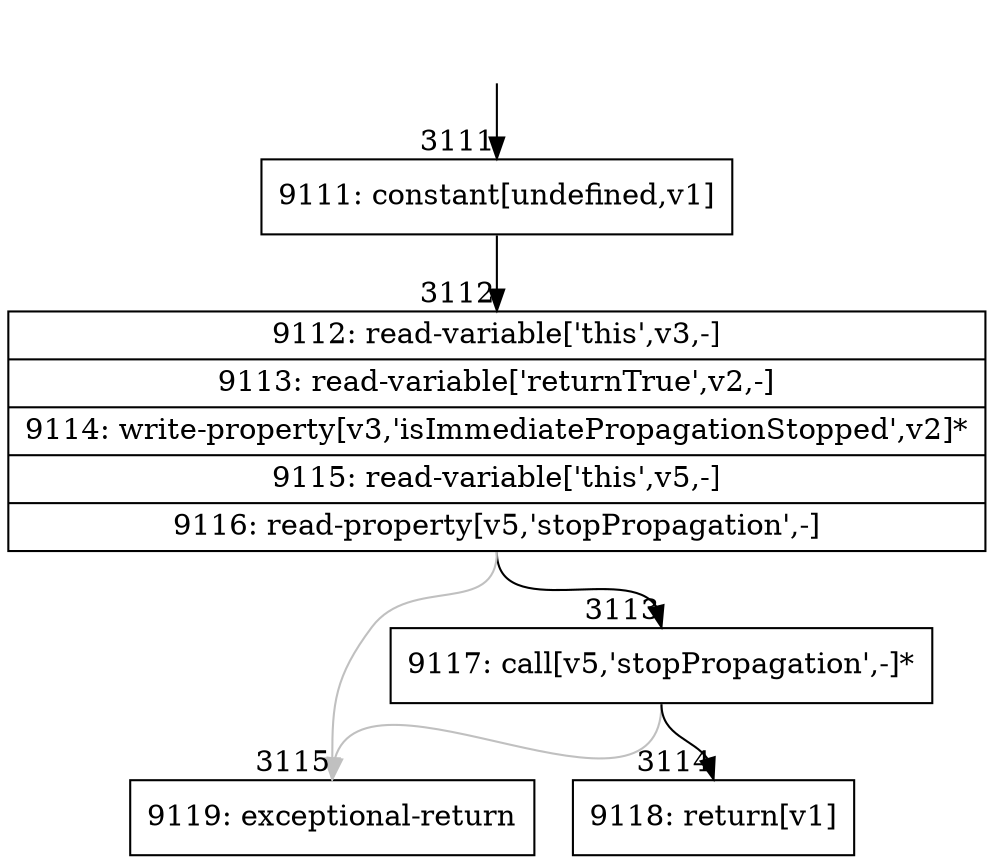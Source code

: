digraph {
rankdir="TD"
BB_entry190[shape=none,label=""];
BB_entry190 -> BB3111 [tailport=s, headport=n, headlabel="    3111"]
BB3111 [shape=record label="{9111: constant[undefined,v1]}" ] 
BB3111 -> BB3112 [tailport=s, headport=n, headlabel="      3112"]
BB3112 [shape=record label="{9112: read-variable['this',v3,-]|9113: read-variable['returnTrue',v2,-]|9114: write-property[v3,'isImmediatePropagationStopped',v2]*|9115: read-variable['this',v5,-]|9116: read-property[v5,'stopPropagation',-]}" ] 
BB3112 -> BB3113 [tailport=s, headport=n, headlabel="      3113"]
BB3112 -> BB3115 [tailport=s, headport=n, color=gray, headlabel="      3115"]
BB3113 [shape=record label="{9117: call[v5,'stopPropagation',-]*}" ] 
BB3113 -> BB3114 [tailport=s, headport=n, headlabel="      3114"]
BB3113 -> BB3115 [tailport=s, headport=n, color=gray]
BB3114 [shape=record label="{9118: return[v1]}" ] 
BB3115 [shape=record label="{9119: exceptional-return}" ] 
}
